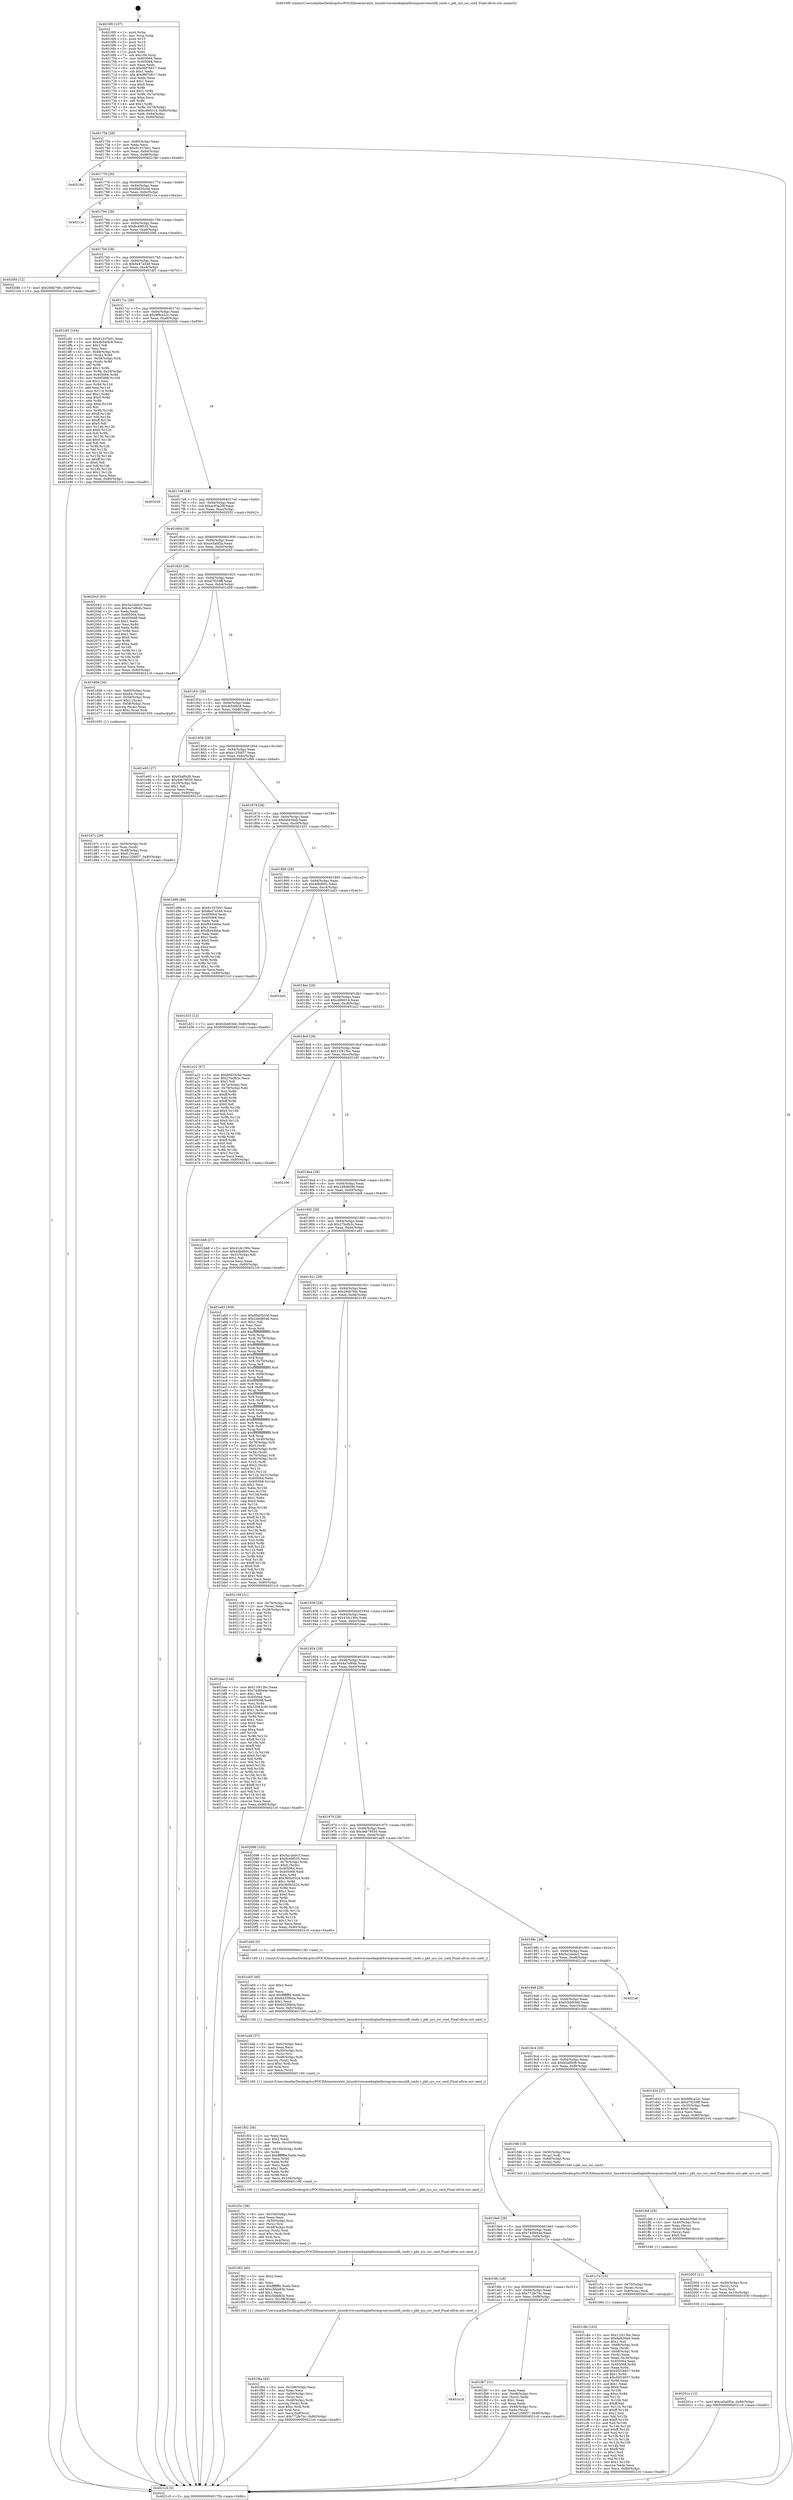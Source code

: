 digraph "0x4016f0" {
  label = "0x4016f0 (/mnt/c/Users/mathe/Desktop/tcc/POCII/binaries/extr_linuxdriversmediaplatformqcomvenushfi_cmds.c_pkt_sys_ssr_cmd_Final-ollvm.out::main(0))"
  labelloc = "t"
  node[shape=record]

  Entry [label="",width=0.3,height=0.3,shape=circle,fillcolor=black,style=filled]
  "0x40175b" [label="{
     0x40175b [29]\l
     | [instrs]\l
     &nbsp;&nbsp;0x40175b \<+3\>: mov -0x80(%rbp),%eax\l
     &nbsp;&nbsp;0x40175e \<+2\>: mov %eax,%ecx\l
     &nbsp;&nbsp;0x401760 \<+6\>: sub $0x81337b01,%ecx\l
     &nbsp;&nbsp;0x401766 \<+6\>: mov %eax,-0x94(%rbp)\l
     &nbsp;&nbsp;0x40176c \<+6\>: mov %ecx,-0x98(%rbp)\l
     &nbsp;&nbsp;0x401772 \<+6\>: je 000000000040218d \<main+0xa9d\>\l
  }"]
  "0x40218d" [label="{
     0x40218d\l
  }", style=dashed]
  "0x401778" [label="{
     0x401778 [28]\l
     | [instrs]\l
     &nbsp;&nbsp;0x401778 \<+5\>: jmp 000000000040177d \<main+0x8d\>\l
     &nbsp;&nbsp;0x40177d \<+6\>: mov -0x94(%rbp),%eax\l
     &nbsp;&nbsp;0x401783 \<+5\>: sub $0x89d35c0d,%eax\l
     &nbsp;&nbsp;0x401788 \<+6\>: mov %eax,-0x9c(%rbp)\l
     &nbsp;&nbsp;0x40178e \<+6\>: je 000000000040211e \<main+0xa2e\>\l
  }"]
  Exit [label="",width=0.3,height=0.3,shape=circle,fillcolor=black,style=filled,peripheries=2]
  "0x40211e" [label="{
     0x40211e\l
  }", style=dashed]
  "0x401794" [label="{
     0x401794 [28]\l
     | [instrs]\l
     &nbsp;&nbsp;0x401794 \<+5\>: jmp 0000000000401799 \<main+0xa9\>\l
     &nbsp;&nbsp;0x401799 \<+6\>: mov -0x94(%rbp),%eax\l
     &nbsp;&nbsp;0x40179f \<+5\>: sub $0x8c49f535,%eax\l
     &nbsp;&nbsp;0x4017a4 \<+6\>: mov %eax,-0xa0(%rbp)\l
     &nbsp;&nbsp;0x4017aa \<+6\>: je 00000000004020fd \<main+0xa0d\>\l
  }"]
  "0x40201a" [label="{
     0x40201a [12]\l
     | [instrs]\l
     &nbsp;&nbsp;0x40201a \<+7\>: movl $0xce5a0f2a,-0x80(%rbp)\l
     &nbsp;&nbsp;0x402021 \<+5\>: jmp 00000000004021c0 \<main+0xad0\>\l
  }"]
  "0x4020fd" [label="{
     0x4020fd [12]\l
     | [instrs]\l
     &nbsp;&nbsp;0x4020fd \<+7\>: movl $0x29db76fc,-0x80(%rbp)\l
     &nbsp;&nbsp;0x402104 \<+5\>: jmp 00000000004021c0 \<main+0xad0\>\l
  }"]
  "0x4017b0" [label="{
     0x4017b0 [28]\l
     | [instrs]\l
     &nbsp;&nbsp;0x4017b0 \<+5\>: jmp 00000000004017b5 \<main+0xc5\>\l
     &nbsp;&nbsp;0x4017b5 \<+6\>: mov -0x94(%rbp),%eax\l
     &nbsp;&nbsp;0x4017bb \<+5\>: sub $0x8e47a548,%eax\l
     &nbsp;&nbsp;0x4017c0 \<+6\>: mov %eax,-0xa4(%rbp)\l
     &nbsp;&nbsp;0x4017c6 \<+6\>: je 0000000000401df1 \<main+0x701\>\l
  }"]
  "0x402005" [label="{
     0x402005 [21]\l
     | [instrs]\l
     &nbsp;&nbsp;0x402005 \<+4\>: mov -0x50(%rbp),%rcx\l
     &nbsp;&nbsp;0x402009 \<+3\>: mov (%rcx),%rcx\l
     &nbsp;&nbsp;0x40200c \<+3\>: mov %rcx,%rdi\l
     &nbsp;&nbsp;0x40200f \<+6\>: mov %eax,-0x10c(%rbp)\l
     &nbsp;&nbsp;0x402015 \<+5\>: call 0000000000401030 \<free@plt\>\l
     | [calls]\l
     &nbsp;&nbsp;0x401030 \{1\} (unknown)\l
  }"]
  "0x401df1" [label="{
     0x401df1 [164]\l
     | [instrs]\l
     &nbsp;&nbsp;0x401df1 \<+5\>: mov $0x81337b01,%eax\l
     &nbsp;&nbsp;0x401df6 \<+5\>: mov $0xdb54f4c8,%ecx\l
     &nbsp;&nbsp;0x401dfb \<+2\>: mov $0x1,%dl\l
     &nbsp;&nbsp;0x401dfd \<+2\>: xor %esi,%esi\l
     &nbsp;&nbsp;0x401dff \<+4\>: mov -0x48(%rbp),%rdi\l
     &nbsp;&nbsp;0x401e03 \<+3\>: mov (%rdi),%r8d\l
     &nbsp;&nbsp;0x401e06 \<+4\>: mov -0x58(%rbp),%rdi\l
     &nbsp;&nbsp;0x401e0a \<+3\>: cmp (%rdi),%r8d\l
     &nbsp;&nbsp;0x401e0d \<+4\>: setl %r9b\l
     &nbsp;&nbsp;0x401e11 \<+4\>: and $0x1,%r9b\l
     &nbsp;&nbsp;0x401e15 \<+4\>: mov %r9b,-0x29(%rbp)\l
     &nbsp;&nbsp;0x401e19 \<+8\>: mov 0x405064,%r8d\l
     &nbsp;&nbsp;0x401e21 \<+8\>: mov 0x405068,%r10d\l
     &nbsp;&nbsp;0x401e29 \<+3\>: sub $0x1,%esi\l
     &nbsp;&nbsp;0x401e2c \<+3\>: mov %r8d,%r11d\l
     &nbsp;&nbsp;0x401e2f \<+3\>: add %esi,%r11d\l
     &nbsp;&nbsp;0x401e32 \<+4\>: imul %r11d,%r8d\l
     &nbsp;&nbsp;0x401e36 \<+4\>: and $0x1,%r8d\l
     &nbsp;&nbsp;0x401e3a \<+4\>: cmp $0x0,%r8d\l
     &nbsp;&nbsp;0x401e3e \<+4\>: sete %r9b\l
     &nbsp;&nbsp;0x401e42 \<+4\>: cmp $0xa,%r10d\l
     &nbsp;&nbsp;0x401e46 \<+3\>: setl %bl\l
     &nbsp;&nbsp;0x401e49 \<+3\>: mov %r9b,%r14b\l
     &nbsp;&nbsp;0x401e4c \<+4\>: xor $0xff,%r14b\l
     &nbsp;&nbsp;0x401e50 \<+3\>: mov %bl,%r15b\l
     &nbsp;&nbsp;0x401e53 \<+4\>: xor $0xff,%r15b\l
     &nbsp;&nbsp;0x401e57 \<+3\>: xor $0x0,%dl\l
     &nbsp;&nbsp;0x401e5a \<+3\>: mov %r14b,%r12b\l
     &nbsp;&nbsp;0x401e5d \<+4\>: and $0x0,%r12b\l
     &nbsp;&nbsp;0x401e61 \<+3\>: and %dl,%r9b\l
     &nbsp;&nbsp;0x401e64 \<+3\>: mov %r15b,%r13b\l
     &nbsp;&nbsp;0x401e67 \<+4\>: and $0x0,%r13b\l
     &nbsp;&nbsp;0x401e6b \<+2\>: and %dl,%bl\l
     &nbsp;&nbsp;0x401e6d \<+3\>: or %r9b,%r12b\l
     &nbsp;&nbsp;0x401e70 \<+3\>: or %bl,%r13b\l
     &nbsp;&nbsp;0x401e73 \<+3\>: xor %r13b,%r12b\l
     &nbsp;&nbsp;0x401e76 \<+3\>: or %r15b,%r14b\l
     &nbsp;&nbsp;0x401e79 \<+4\>: xor $0xff,%r14b\l
     &nbsp;&nbsp;0x401e7d \<+3\>: or $0x0,%dl\l
     &nbsp;&nbsp;0x401e80 \<+3\>: and %dl,%r14b\l
     &nbsp;&nbsp;0x401e83 \<+3\>: or %r14b,%r12b\l
     &nbsp;&nbsp;0x401e86 \<+4\>: test $0x1,%r12b\l
     &nbsp;&nbsp;0x401e8a \<+3\>: cmovne %ecx,%eax\l
     &nbsp;&nbsp;0x401e8d \<+3\>: mov %eax,-0x80(%rbp)\l
     &nbsp;&nbsp;0x401e90 \<+5\>: jmp 00000000004021c0 \<main+0xad0\>\l
  }"]
  "0x4017cc" [label="{
     0x4017cc [28]\l
     | [instrs]\l
     &nbsp;&nbsp;0x4017cc \<+5\>: jmp 00000000004017d1 \<main+0xe1\>\l
     &nbsp;&nbsp;0x4017d1 \<+6\>: mov -0x94(%rbp),%eax\l
     &nbsp;&nbsp;0x4017d7 \<+5\>: sub $0x9f9ca22c,%eax\l
     &nbsp;&nbsp;0x4017dc \<+6\>: mov %eax,-0xa8(%rbp)\l
     &nbsp;&nbsp;0x4017e2 \<+6\>: je 0000000000402026 \<main+0x936\>\l
  }"]
  "0x401fe8" [label="{
     0x401fe8 [29]\l
     | [instrs]\l
     &nbsp;&nbsp;0x401fe8 \<+10\>: movabs $0x4030b6,%rdi\l
     &nbsp;&nbsp;0x401ff2 \<+4\>: mov -0x40(%rbp),%rcx\l
     &nbsp;&nbsp;0x401ff6 \<+2\>: mov %eax,(%rcx)\l
     &nbsp;&nbsp;0x401ff8 \<+4\>: mov -0x40(%rbp),%rcx\l
     &nbsp;&nbsp;0x401ffc \<+2\>: mov (%rcx),%esi\l
     &nbsp;&nbsp;0x401ffe \<+2\>: mov $0x0,%al\l
     &nbsp;&nbsp;0x402000 \<+5\>: call 0000000000401040 \<printf@plt\>\l
     | [calls]\l
     &nbsp;&nbsp;0x401040 \{1\} (unknown)\l
  }"]
  "0x402026" [label="{
     0x402026\l
  }", style=dashed]
  "0x4017e8" [label="{
     0x4017e8 [28]\l
     | [instrs]\l
     &nbsp;&nbsp;0x4017e8 \<+5\>: jmp 00000000004017ed \<main+0xfd\>\l
     &nbsp;&nbsp;0x4017ed \<+6\>: mov -0x94(%rbp),%eax\l
     &nbsp;&nbsp;0x4017f3 \<+5\>: sub $0xac83a20f,%eax\l
     &nbsp;&nbsp;0x4017f8 \<+6\>: mov %eax,-0xac(%rbp)\l
     &nbsp;&nbsp;0x4017fe \<+6\>: je 0000000000402032 \<main+0x942\>\l
  }"]
  "0x401a18" [label="{
     0x401a18\l
  }", style=dashed]
  "0x402032" [label="{
     0x402032\l
  }", style=dashed]
  "0x401804" [label="{
     0x401804 [28]\l
     | [instrs]\l
     &nbsp;&nbsp;0x401804 \<+5\>: jmp 0000000000401809 \<main+0x119\>\l
     &nbsp;&nbsp;0x401809 \<+6\>: mov -0x94(%rbp),%eax\l
     &nbsp;&nbsp;0x40180f \<+5\>: sub $0xce5a0f2a,%eax\l
     &nbsp;&nbsp;0x401814 \<+6\>: mov %eax,-0xb0(%rbp)\l
     &nbsp;&nbsp;0x40181a \<+6\>: je 0000000000402043 \<main+0x953\>\l
  }"]
  "0x401fb7" [label="{
     0x401fb7 [31]\l
     | [instrs]\l
     &nbsp;&nbsp;0x401fb7 \<+2\>: xor %eax,%eax\l
     &nbsp;&nbsp;0x401fb9 \<+4\>: mov -0x48(%rbp),%rcx\l
     &nbsp;&nbsp;0x401fbd \<+2\>: mov (%rcx),%edx\l
     &nbsp;&nbsp;0x401fbf \<+3\>: sub $0x1,%eax\l
     &nbsp;&nbsp;0x401fc2 \<+2\>: sub %eax,%edx\l
     &nbsp;&nbsp;0x401fc4 \<+4\>: mov -0x48(%rbp),%rcx\l
     &nbsp;&nbsp;0x401fc8 \<+2\>: mov %edx,(%rcx)\l
     &nbsp;&nbsp;0x401fca \<+7\>: movl $0xe125fd57,-0x80(%rbp)\l
     &nbsp;&nbsp;0x401fd1 \<+5\>: jmp 00000000004021c0 \<main+0xad0\>\l
  }"]
  "0x402043" [label="{
     0x402043 [83]\l
     | [instrs]\l
     &nbsp;&nbsp;0x402043 \<+5\>: mov $0x5a1da0c3,%eax\l
     &nbsp;&nbsp;0x402048 \<+5\>: mov $0x4a7ef64b,%ecx\l
     &nbsp;&nbsp;0x40204d \<+2\>: xor %edx,%edx\l
     &nbsp;&nbsp;0x40204f \<+7\>: mov 0x405064,%esi\l
     &nbsp;&nbsp;0x402056 \<+7\>: mov 0x405068,%edi\l
     &nbsp;&nbsp;0x40205d \<+3\>: sub $0x1,%edx\l
     &nbsp;&nbsp;0x402060 \<+3\>: mov %esi,%r8d\l
     &nbsp;&nbsp;0x402063 \<+3\>: add %edx,%r8d\l
     &nbsp;&nbsp;0x402066 \<+4\>: imul %r8d,%esi\l
     &nbsp;&nbsp;0x40206a \<+3\>: and $0x1,%esi\l
     &nbsp;&nbsp;0x40206d \<+3\>: cmp $0x0,%esi\l
     &nbsp;&nbsp;0x402070 \<+4\>: sete %r9b\l
     &nbsp;&nbsp;0x402074 \<+3\>: cmp $0xa,%edi\l
     &nbsp;&nbsp;0x402077 \<+4\>: setl %r10b\l
     &nbsp;&nbsp;0x40207b \<+3\>: mov %r9b,%r11b\l
     &nbsp;&nbsp;0x40207e \<+3\>: and %r10b,%r11b\l
     &nbsp;&nbsp;0x402081 \<+3\>: xor %r10b,%r9b\l
     &nbsp;&nbsp;0x402084 \<+3\>: or %r9b,%r11b\l
     &nbsp;&nbsp;0x402087 \<+4\>: test $0x1,%r11b\l
     &nbsp;&nbsp;0x40208b \<+3\>: cmovne %ecx,%eax\l
     &nbsp;&nbsp;0x40208e \<+3\>: mov %eax,-0x80(%rbp)\l
     &nbsp;&nbsp;0x402091 \<+5\>: jmp 00000000004021c0 \<main+0xad0\>\l
  }"]
  "0x401820" [label="{
     0x401820 [28]\l
     | [instrs]\l
     &nbsp;&nbsp;0x401820 \<+5\>: jmp 0000000000401825 \<main+0x135\>\l
     &nbsp;&nbsp;0x401825 \<+6\>: mov -0x94(%rbp),%eax\l
     &nbsp;&nbsp;0x40182b \<+5\>: sub $0xd7f259ff,%eax\l
     &nbsp;&nbsp;0x401830 \<+6\>: mov %eax,-0xb4(%rbp)\l
     &nbsp;&nbsp;0x401836 \<+6\>: je 0000000000401d58 \<main+0x668\>\l
  }"]
  "0x401f8a" [label="{
     0x401f8a [45]\l
     | [instrs]\l
     &nbsp;&nbsp;0x401f8a \<+6\>: mov -0x108(%rbp),%ecx\l
     &nbsp;&nbsp;0x401f90 \<+3\>: imul %eax,%ecx\l
     &nbsp;&nbsp;0x401f93 \<+4\>: mov -0x50(%rbp),%rsi\l
     &nbsp;&nbsp;0x401f97 \<+3\>: mov (%rsi),%rsi\l
     &nbsp;&nbsp;0x401f9a \<+4\>: mov -0x48(%rbp),%rdi\l
     &nbsp;&nbsp;0x401f9e \<+3\>: movslq (%rdi),%rdi\l
     &nbsp;&nbsp;0x401fa1 \<+4\>: imul $0xc,%rdi,%rdi\l
     &nbsp;&nbsp;0x401fa5 \<+3\>: add %rdi,%rsi\l
     &nbsp;&nbsp;0x401fa8 \<+3\>: mov %ecx,0x8(%rsi)\l
     &nbsp;&nbsp;0x401fab \<+7\>: movl $0x772fe74c,-0x80(%rbp)\l
     &nbsp;&nbsp;0x401fb2 \<+5\>: jmp 00000000004021c0 \<main+0xad0\>\l
  }"]
  "0x401d58" [label="{
     0x401d58 [36]\l
     | [instrs]\l
     &nbsp;&nbsp;0x401d58 \<+4\>: mov -0x60(%rbp),%rax\l
     &nbsp;&nbsp;0x401d5c \<+6\>: movl $0x64,(%rax)\l
     &nbsp;&nbsp;0x401d62 \<+4\>: mov -0x58(%rbp),%rax\l
     &nbsp;&nbsp;0x401d66 \<+6\>: movl $0x1,(%rax)\l
     &nbsp;&nbsp;0x401d6c \<+4\>: mov -0x58(%rbp),%rax\l
     &nbsp;&nbsp;0x401d70 \<+3\>: movslq (%rax),%rax\l
     &nbsp;&nbsp;0x401d73 \<+4\>: imul $0xc,%rax,%rdi\l
     &nbsp;&nbsp;0x401d77 \<+5\>: call 0000000000401050 \<malloc@plt\>\l
     | [calls]\l
     &nbsp;&nbsp;0x401050 \{1\} (unknown)\l
  }"]
  "0x40183c" [label="{
     0x40183c [28]\l
     | [instrs]\l
     &nbsp;&nbsp;0x40183c \<+5\>: jmp 0000000000401841 \<main+0x151\>\l
     &nbsp;&nbsp;0x401841 \<+6\>: mov -0x94(%rbp),%eax\l
     &nbsp;&nbsp;0x401847 \<+5\>: sub $0xdb54f4c8,%eax\l
     &nbsp;&nbsp;0x40184c \<+6\>: mov %eax,-0xb8(%rbp)\l
     &nbsp;&nbsp;0x401852 \<+6\>: je 0000000000401e95 \<main+0x7a5\>\l
  }"]
  "0x401f62" [label="{
     0x401f62 [40]\l
     | [instrs]\l
     &nbsp;&nbsp;0x401f62 \<+5\>: mov $0x2,%ecx\l
     &nbsp;&nbsp;0x401f67 \<+1\>: cltd\l
     &nbsp;&nbsp;0x401f68 \<+2\>: idiv %ecx\l
     &nbsp;&nbsp;0x401f6a \<+6\>: imul $0xfffffffe,%edx,%ecx\l
     &nbsp;&nbsp;0x401f70 \<+6\>: add $0xc5fab83b,%ecx\l
     &nbsp;&nbsp;0x401f76 \<+3\>: add $0x1,%ecx\l
     &nbsp;&nbsp;0x401f79 \<+6\>: sub $0xc5fab83b,%ecx\l
     &nbsp;&nbsp;0x401f7f \<+6\>: mov %ecx,-0x108(%rbp)\l
     &nbsp;&nbsp;0x401f85 \<+5\>: call 0000000000401160 \<next_i\>\l
     | [calls]\l
     &nbsp;&nbsp;0x401160 \{1\} (/mnt/c/Users/mathe/Desktop/tcc/POCII/binaries/extr_linuxdriversmediaplatformqcomvenushfi_cmds.c_pkt_sys_ssr_cmd_Final-ollvm.out::next_i)\l
  }"]
  "0x401e95" [label="{
     0x401e95 [27]\l
     | [instrs]\l
     &nbsp;&nbsp;0x401e95 \<+5\>: mov $0x65af0cf9,%eax\l
     &nbsp;&nbsp;0x401e9a \<+5\>: mov $0x4eb79550,%ecx\l
     &nbsp;&nbsp;0x401e9f \<+3\>: mov -0x29(%rbp),%dl\l
     &nbsp;&nbsp;0x401ea2 \<+3\>: test $0x1,%dl\l
     &nbsp;&nbsp;0x401ea5 \<+3\>: cmovne %ecx,%eax\l
     &nbsp;&nbsp;0x401ea8 \<+3\>: mov %eax,-0x80(%rbp)\l
     &nbsp;&nbsp;0x401eab \<+5\>: jmp 00000000004021c0 \<main+0xad0\>\l
  }"]
  "0x401858" [label="{
     0x401858 [28]\l
     | [instrs]\l
     &nbsp;&nbsp;0x401858 \<+5\>: jmp 000000000040185d \<main+0x16d\>\l
     &nbsp;&nbsp;0x40185d \<+6\>: mov -0x94(%rbp),%eax\l
     &nbsp;&nbsp;0x401863 \<+5\>: sub $0xe125fd57,%eax\l
     &nbsp;&nbsp;0x401868 \<+6\>: mov %eax,-0xbc(%rbp)\l
     &nbsp;&nbsp;0x40186e \<+6\>: je 0000000000401d99 \<main+0x6a9\>\l
  }"]
  "0x401f3c" [label="{
     0x401f3c [38]\l
     | [instrs]\l
     &nbsp;&nbsp;0x401f3c \<+6\>: mov -0x104(%rbp),%ecx\l
     &nbsp;&nbsp;0x401f42 \<+3\>: imul %eax,%ecx\l
     &nbsp;&nbsp;0x401f45 \<+4\>: mov -0x50(%rbp),%rsi\l
     &nbsp;&nbsp;0x401f49 \<+3\>: mov (%rsi),%rsi\l
     &nbsp;&nbsp;0x401f4c \<+4\>: mov -0x48(%rbp),%rdi\l
     &nbsp;&nbsp;0x401f50 \<+3\>: movslq (%rdi),%rdi\l
     &nbsp;&nbsp;0x401f53 \<+4\>: imul $0xc,%rdi,%rdi\l
     &nbsp;&nbsp;0x401f57 \<+3\>: add %rdi,%rsi\l
     &nbsp;&nbsp;0x401f5a \<+3\>: mov %ecx,0x4(%rsi)\l
     &nbsp;&nbsp;0x401f5d \<+5\>: call 0000000000401160 \<next_i\>\l
     | [calls]\l
     &nbsp;&nbsp;0x401160 \{1\} (/mnt/c/Users/mathe/Desktop/tcc/POCII/binaries/extr_linuxdriversmediaplatformqcomvenushfi_cmds.c_pkt_sys_ssr_cmd_Final-ollvm.out::next_i)\l
  }"]
  "0x401d99" [label="{
     0x401d99 [88]\l
     | [instrs]\l
     &nbsp;&nbsp;0x401d99 \<+5\>: mov $0x81337b01,%eax\l
     &nbsp;&nbsp;0x401d9e \<+5\>: mov $0x8e47a548,%ecx\l
     &nbsp;&nbsp;0x401da3 \<+7\>: mov 0x405064,%edx\l
     &nbsp;&nbsp;0x401daa \<+7\>: mov 0x405068,%esi\l
     &nbsp;&nbsp;0x401db1 \<+2\>: mov %edx,%edi\l
     &nbsp;&nbsp;0x401db3 \<+6\>: sub $0xf8444bba,%edi\l
     &nbsp;&nbsp;0x401db9 \<+3\>: sub $0x1,%edi\l
     &nbsp;&nbsp;0x401dbc \<+6\>: add $0xf8444bba,%edi\l
     &nbsp;&nbsp;0x401dc2 \<+3\>: imul %edi,%edx\l
     &nbsp;&nbsp;0x401dc5 \<+3\>: and $0x1,%edx\l
     &nbsp;&nbsp;0x401dc8 \<+3\>: cmp $0x0,%edx\l
     &nbsp;&nbsp;0x401dcb \<+4\>: sete %r8b\l
     &nbsp;&nbsp;0x401dcf \<+3\>: cmp $0xa,%esi\l
     &nbsp;&nbsp;0x401dd2 \<+4\>: setl %r9b\l
     &nbsp;&nbsp;0x401dd6 \<+3\>: mov %r8b,%r10b\l
     &nbsp;&nbsp;0x401dd9 \<+3\>: and %r9b,%r10b\l
     &nbsp;&nbsp;0x401ddc \<+3\>: xor %r9b,%r8b\l
     &nbsp;&nbsp;0x401ddf \<+3\>: or %r8b,%r10b\l
     &nbsp;&nbsp;0x401de2 \<+4\>: test $0x1,%r10b\l
     &nbsp;&nbsp;0x401de6 \<+3\>: cmovne %ecx,%eax\l
     &nbsp;&nbsp;0x401de9 \<+3\>: mov %eax,-0x80(%rbp)\l
     &nbsp;&nbsp;0x401dec \<+5\>: jmp 00000000004021c0 \<main+0xad0\>\l
  }"]
  "0x401874" [label="{
     0x401874 [28]\l
     | [instrs]\l
     &nbsp;&nbsp;0x401874 \<+5\>: jmp 0000000000401879 \<main+0x189\>\l
     &nbsp;&nbsp;0x401879 \<+6\>: mov -0x94(%rbp),%eax\l
     &nbsp;&nbsp;0x40187f \<+5\>: sub $0xfaf439a9,%eax\l
     &nbsp;&nbsp;0x401884 \<+6\>: mov %eax,-0xc0(%rbp)\l
     &nbsp;&nbsp;0x40188a \<+6\>: je 0000000000401d31 \<main+0x641\>\l
  }"]
  "0x401f02" [label="{
     0x401f02 [58]\l
     | [instrs]\l
     &nbsp;&nbsp;0x401f02 \<+2\>: xor %ecx,%ecx\l
     &nbsp;&nbsp;0x401f04 \<+5\>: mov $0x2,%edx\l
     &nbsp;&nbsp;0x401f09 \<+6\>: mov %edx,-0x100(%rbp)\l
     &nbsp;&nbsp;0x401f0f \<+1\>: cltd\l
     &nbsp;&nbsp;0x401f10 \<+7\>: mov -0x100(%rbp),%r8d\l
     &nbsp;&nbsp;0x401f17 \<+3\>: idiv %r8d\l
     &nbsp;&nbsp;0x401f1a \<+6\>: imul $0xfffffffe,%edx,%edx\l
     &nbsp;&nbsp;0x401f20 \<+3\>: mov %ecx,%r9d\l
     &nbsp;&nbsp;0x401f23 \<+3\>: sub %edx,%r9d\l
     &nbsp;&nbsp;0x401f26 \<+2\>: mov %ecx,%edx\l
     &nbsp;&nbsp;0x401f28 \<+3\>: sub $0x1,%edx\l
     &nbsp;&nbsp;0x401f2b \<+3\>: add %edx,%r9d\l
     &nbsp;&nbsp;0x401f2e \<+3\>: sub %r9d,%ecx\l
     &nbsp;&nbsp;0x401f31 \<+6\>: mov %ecx,-0x104(%rbp)\l
     &nbsp;&nbsp;0x401f37 \<+5\>: call 0000000000401160 \<next_i\>\l
     | [calls]\l
     &nbsp;&nbsp;0x401160 \{1\} (/mnt/c/Users/mathe/Desktop/tcc/POCII/binaries/extr_linuxdriversmediaplatformqcomvenushfi_cmds.c_pkt_sys_ssr_cmd_Final-ollvm.out::next_i)\l
  }"]
  "0x401d31" [label="{
     0x401d31 [12]\l
     | [instrs]\l
     &nbsp;&nbsp;0x401d31 \<+7\>: movl $0x62bb63dd,-0x80(%rbp)\l
     &nbsp;&nbsp;0x401d38 \<+5\>: jmp 00000000004021c0 \<main+0xad0\>\l
  }"]
  "0x401890" [label="{
     0x401890 [28]\l
     | [instrs]\l
     &nbsp;&nbsp;0x401890 \<+5\>: jmp 0000000000401895 \<main+0x1a5\>\l
     &nbsp;&nbsp;0x401895 \<+6\>: mov -0x94(%rbp),%eax\l
     &nbsp;&nbsp;0x40189b \<+5\>: sub $0x4dbd60c,%eax\l
     &nbsp;&nbsp;0x4018a0 \<+6\>: mov %eax,-0xc4(%rbp)\l
     &nbsp;&nbsp;0x4018a6 \<+6\>: je 0000000000401bd3 \<main+0x4e3\>\l
  }"]
  "0x401edd" [label="{
     0x401edd [37]\l
     | [instrs]\l
     &nbsp;&nbsp;0x401edd \<+6\>: mov -0xfc(%rbp),%ecx\l
     &nbsp;&nbsp;0x401ee3 \<+3\>: imul %eax,%ecx\l
     &nbsp;&nbsp;0x401ee6 \<+4\>: mov -0x50(%rbp),%rsi\l
     &nbsp;&nbsp;0x401eea \<+3\>: mov (%rsi),%rsi\l
     &nbsp;&nbsp;0x401eed \<+4\>: mov -0x48(%rbp),%rdi\l
     &nbsp;&nbsp;0x401ef1 \<+3\>: movslq (%rdi),%rdi\l
     &nbsp;&nbsp;0x401ef4 \<+4\>: imul $0xc,%rdi,%rdi\l
     &nbsp;&nbsp;0x401ef8 \<+3\>: add %rdi,%rsi\l
     &nbsp;&nbsp;0x401efb \<+2\>: mov %ecx,(%rsi)\l
     &nbsp;&nbsp;0x401efd \<+5\>: call 0000000000401160 \<next_i\>\l
     | [calls]\l
     &nbsp;&nbsp;0x401160 \{1\} (/mnt/c/Users/mathe/Desktop/tcc/POCII/binaries/extr_linuxdriversmediaplatformqcomvenushfi_cmds.c_pkt_sys_ssr_cmd_Final-ollvm.out::next_i)\l
  }"]
  "0x401bd3" [label="{
     0x401bd3\l
  }", style=dashed]
  "0x4018ac" [label="{
     0x4018ac [28]\l
     | [instrs]\l
     &nbsp;&nbsp;0x4018ac \<+5\>: jmp 00000000004018b1 \<main+0x1c1\>\l
     &nbsp;&nbsp;0x4018b1 \<+6\>: mov -0x94(%rbp),%eax\l
     &nbsp;&nbsp;0x4018b7 \<+5\>: sub $0xcd66014,%eax\l
     &nbsp;&nbsp;0x4018bc \<+6\>: mov %eax,-0xc8(%rbp)\l
     &nbsp;&nbsp;0x4018c2 \<+6\>: je 0000000000401a22 \<main+0x332\>\l
  }"]
  "0x401eb5" [label="{
     0x401eb5 [40]\l
     | [instrs]\l
     &nbsp;&nbsp;0x401eb5 \<+5\>: mov $0x2,%ecx\l
     &nbsp;&nbsp;0x401eba \<+1\>: cltd\l
     &nbsp;&nbsp;0x401ebb \<+2\>: idiv %ecx\l
     &nbsp;&nbsp;0x401ebd \<+6\>: imul $0xfffffffe,%edx,%ecx\l
     &nbsp;&nbsp;0x401ec3 \<+6\>: sub $0x6d339b0a,%ecx\l
     &nbsp;&nbsp;0x401ec9 \<+3\>: add $0x1,%ecx\l
     &nbsp;&nbsp;0x401ecc \<+6\>: add $0x6d339b0a,%ecx\l
     &nbsp;&nbsp;0x401ed2 \<+6\>: mov %ecx,-0xfc(%rbp)\l
     &nbsp;&nbsp;0x401ed8 \<+5\>: call 0000000000401160 \<next_i\>\l
     | [calls]\l
     &nbsp;&nbsp;0x401160 \{1\} (/mnt/c/Users/mathe/Desktop/tcc/POCII/binaries/extr_linuxdriversmediaplatformqcomvenushfi_cmds.c_pkt_sys_ssr_cmd_Final-ollvm.out::next_i)\l
  }"]
  "0x401a22" [label="{
     0x401a22 [97]\l
     | [instrs]\l
     &nbsp;&nbsp;0x401a22 \<+5\>: mov $0x89d35c0d,%eax\l
     &nbsp;&nbsp;0x401a27 \<+5\>: mov $0x27bcfb3c,%ecx\l
     &nbsp;&nbsp;0x401a2c \<+2\>: mov $0x1,%dl\l
     &nbsp;&nbsp;0x401a2e \<+4\>: mov -0x7a(%rbp),%sil\l
     &nbsp;&nbsp;0x401a32 \<+4\>: mov -0x79(%rbp),%dil\l
     &nbsp;&nbsp;0x401a36 \<+3\>: mov %sil,%r8b\l
     &nbsp;&nbsp;0x401a39 \<+4\>: xor $0xff,%r8b\l
     &nbsp;&nbsp;0x401a3d \<+3\>: mov %dil,%r9b\l
     &nbsp;&nbsp;0x401a40 \<+4\>: xor $0xff,%r9b\l
     &nbsp;&nbsp;0x401a44 \<+3\>: xor $0x0,%dl\l
     &nbsp;&nbsp;0x401a47 \<+3\>: mov %r8b,%r10b\l
     &nbsp;&nbsp;0x401a4a \<+4\>: and $0x0,%r10b\l
     &nbsp;&nbsp;0x401a4e \<+3\>: and %dl,%sil\l
     &nbsp;&nbsp;0x401a51 \<+3\>: mov %r9b,%r11b\l
     &nbsp;&nbsp;0x401a54 \<+4\>: and $0x0,%r11b\l
     &nbsp;&nbsp;0x401a58 \<+3\>: and %dl,%dil\l
     &nbsp;&nbsp;0x401a5b \<+3\>: or %sil,%r10b\l
     &nbsp;&nbsp;0x401a5e \<+3\>: or %dil,%r11b\l
     &nbsp;&nbsp;0x401a61 \<+3\>: xor %r11b,%r10b\l
     &nbsp;&nbsp;0x401a64 \<+3\>: or %r9b,%r8b\l
     &nbsp;&nbsp;0x401a67 \<+4\>: xor $0xff,%r8b\l
     &nbsp;&nbsp;0x401a6b \<+3\>: or $0x0,%dl\l
     &nbsp;&nbsp;0x401a6e \<+3\>: and %dl,%r8b\l
     &nbsp;&nbsp;0x401a71 \<+3\>: or %r8b,%r10b\l
     &nbsp;&nbsp;0x401a74 \<+4\>: test $0x1,%r10b\l
     &nbsp;&nbsp;0x401a78 \<+3\>: cmovne %ecx,%eax\l
     &nbsp;&nbsp;0x401a7b \<+3\>: mov %eax,-0x80(%rbp)\l
     &nbsp;&nbsp;0x401a7e \<+5\>: jmp 00000000004021c0 \<main+0xad0\>\l
  }"]
  "0x4018c8" [label="{
     0x4018c8 [28]\l
     | [instrs]\l
     &nbsp;&nbsp;0x4018c8 \<+5\>: jmp 00000000004018cd \<main+0x1dd\>\l
     &nbsp;&nbsp;0x4018cd \<+6\>: mov -0x94(%rbp),%eax\l
     &nbsp;&nbsp;0x4018d3 \<+5\>: sub $0x11f413bc,%eax\l
     &nbsp;&nbsp;0x4018d8 \<+6\>: mov %eax,-0xcc(%rbp)\l
     &nbsp;&nbsp;0x4018de \<+6\>: je 0000000000402160 \<main+0xa70\>\l
  }"]
  "0x4021c0" [label="{
     0x4021c0 [5]\l
     | [instrs]\l
     &nbsp;&nbsp;0x4021c0 \<+5\>: jmp 000000000040175b \<main+0x6b\>\l
  }"]
  "0x4016f0" [label="{
     0x4016f0 [107]\l
     | [instrs]\l
     &nbsp;&nbsp;0x4016f0 \<+1\>: push %rbp\l
     &nbsp;&nbsp;0x4016f1 \<+3\>: mov %rsp,%rbp\l
     &nbsp;&nbsp;0x4016f4 \<+2\>: push %r15\l
     &nbsp;&nbsp;0x4016f6 \<+2\>: push %r14\l
     &nbsp;&nbsp;0x4016f8 \<+2\>: push %r13\l
     &nbsp;&nbsp;0x4016fa \<+2\>: push %r12\l
     &nbsp;&nbsp;0x4016fc \<+1\>: push %rbx\l
     &nbsp;&nbsp;0x4016fd \<+7\>: sub $0x108,%rsp\l
     &nbsp;&nbsp;0x401704 \<+7\>: mov 0x405064,%eax\l
     &nbsp;&nbsp;0x40170b \<+7\>: mov 0x405068,%ecx\l
     &nbsp;&nbsp;0x401712 \<+2\>: mov %eax,%edx\l
     &nbsp;&nbsp;0x401714 \<+6\>: sub $0x96f70617,%edx\l
     &nbsp;&nbsp;0x40171a \<+3\>: sub $0x1,%edx\l
     &nbsp;&nbsp;0x40171d \<+6\>: add $0x96f70617,%edx\l
     &nbsp;&nbsp;0x401723 \<+3\>: imul %edx,%eax\l
     &nbsp;&nbsp;0x401726 \<+3\>: and $0x1,%eax\l
     &nbsp;&nbsp;0x401729 \<+3\>: cmp $0x0,%eax\l
     &nbsp;&nbsp;0x40172c \<+4\>: sete %r8b\l
     &nbsp;&nbsp;0x401730 \<+4\>: and $0x1,%r8b\l
     &nbsp;&nbsp;0x401734 \<+4\>: mov %r8b,-0x7a(%rbp)\l
     &nbsp;&nbsp;0x401738 \<+3\>: cmp $0xa,%ecx\l
     &nbsp;&nbsp;0x40173b \<+4\>: setl %r8b\l
     &nbsp;&nbsp;0x40173f \<+4\>: and $0x1,%r8b\l
     &nbsp;&nbsp;0x401743 \<+4\>: mov %r8b,-0x79(%rbp)\l
     &nbsp;&nbsp;0x401747 \<+7\>: movl $0xcd66014,-0x80(%rbp)\l
     &nbsp;&nbsp;0x40174e \<+6\>: mov %edi,-0x84(%rbp)\l
     &nbsp;&nbsp;0x401754 \<+7\>: mov %rsi,-0x90(%rbp)\l
  }"]
  "0x401d7c" [label="{
     0x401d7c [29]\l
     | [instrs]\l
     &nbsp;&nbsp;0x401d7c \<+4\>: mov -0x50(%rbp),%rdi\l
     &nbsp;&nbsp;0x401d80 \<+3\>: mov %rax,(%rdi)\l
     &nbsp;&nbsp;0x401d83 \<+4\>: mov -0x48(%rbp),%rax\l
     &nbsp;&nbsp;0x401d87 \<+6\>: movl $0x0,(%rax)\l
     &nbsp;&nbsp;0x401d8d \<+7\>: movl $0xe125fd57,-0x80(%rbp)\l
     &nbsp;&nbsp;0x401d94 \<+5\>: jmp 00000000004021c0 \<main+0xad0\>\l
  }"]
  "0x402160" [label="{
     0x402160\l
  }", style=dashed]
  "0x4018e4" [label="{
     0x4018e4 [28]\l
     | [instrs]\l
     &nbsp;&nbsp;0x4018e4 \<+5\>: jmp 00000000004018e9 \<main+0x1f9\>\l
     &nbsp;&nbsp;0x4018e9 \<+6\>: mov -0x94(%rbp),%eax\l
     &nbsp;&nbsp;0x4018ef \<+5\>: sub $0x248d8046,%eax\l
     &nbsp;&nbsp;0x4018f4 \<+6\>: mov %eax,-0xd0(%rbp)\l
     &nbsp;&nbsp;0x4018fa \<+6\>: je 0000000000401bb8 \<main+0x4c8\>\l
  }"]
  "0x401c8e" [label="{
     0x401c8e [163]\l
     | [instrs]\l
     &nbsp;&nbsp;0x401c8e \<+5\>: mov $0x11f413bc,%ecx\l
     &nbsp;&nbsp;0x401c93 \<+5\>: mov $0xfaf439a9,%edx\l
     &nbsp;&nbsp;0x401c98 \<+3\>: mov $0x1,%sil\l
     &nbsp;&nbsp;0x401c9b \<+4\>: mov -0x68(%rbp),%rdi\l
     &nbsp;&nbsp;0x401c9f \<+2\>: mov %eax,(%rdi)\l
     &nbsp;&nbsp;0x401ca1 \<+4\>: mov -0x68(%rbp),%rdi\l
     &nbsp;&nbsp;0x401ca5 \<+2\>: mov (%rdi),%eax\l
     &nbsp;&nbsp;0x401ca7 \<+3\>: mov %eax,-0x30(%rbp)\l
     &nbsp;&nbsp;0x401caa \<+7\>: mov 0x405064,%eax\l
     &nbsp;&nbsp;0x401cb1 \<+8\>: mov 0x405068,%r8d\l
     &nbsp;&nbsp;0x401cb9 \<+3\>: mov %eax,%r9d\l
     &nbsp;&nbsp;0x401cbc \<+7\>: add $0xd5f1b937,%r9d\l
     &nbsp;&nbsp;0x401cc3 \<+4\>: sub $0x1,%r9d\l
     &nbsp;&nbsp;0x401cc7 \<+7\>: sub $0xd5f1b937,%r9d\l
     &nbsp;&nbsp;0x401cce \<+4\>: imul %r9d,%eax\l
     &nbsp;&nbsp;0x401cd2 \<+3\>: and $0x1,%eax\l
     &nbsp;&nbsp;0x401cd5 \<+3\>: cmp $0x0,%eax\l
     &nbsp;&nbsp;0x401cd8 \<+4\>: sete %r10b\l
     &nbsp;&nbsp;0x401cdc \<+4\>: cmp $0xa,%r8d\l
     &nbsp;&nbsp;0x401ce0 \<+4\>: setl %r11b\l
     &nbsp;&nbsp;0x401ce4 \<+3\>: mov %r10b,%bl\l
     &nbsp;&nbsp;0x401ce7 \<+3\>: xor $0xff,%bl\l
     &nbsp;&nbsp;0x401cea \<+3\>: mov %r11b,%r14b\l
     &nbsp;&nbsp;0x401ced \<+4\>: xor $0xff,%r14b\l
     &nbsp;&nbsp;0x401cf1 \<+4\>: xor $0x1,%sil\l
     &nbsp;&nbsp;0x401cf5 \<+3\>: mov %bl,%r15b\l
     &nbsp;&nbsp;0x401cf8 \<+4\>: and $0xff,%r15b\l
     &nbsp;&nbsp;0x401cfc \<+3\>: and %sil,%r10b\l
     &nbsp;&nbsp;0x401cff \<+3\>: mov %r14b,%r12b\l
     &nbsp;&nbsp;0x401d02 \<+4\>: and $0xff,%r12b\l
     &nbsp;&nbsp;0x401d06 \<+3\>: and %sil,%r11b\l
     &nbsp;&nbsp;0x401d09 \<+3\>: or %r10b,%r15b\l
     &nbsp;&nbsp;0x401d0c \<+3\>: or %r11b,%r12b\l
     &nbsp;&nbsp;0x401d0f \<+3\>: xor %r12b,%r15b\l
     &nbsp;&nbsp;0x401d12 \<+3\>: or %r14b,%bl\l
     &nbsp;&nbsp;0x401d15 \<+3\>: xor $0xff,%bl\l
     &nbsp;&nbsp;0x401d18 \<+4\>: or $0x1,%sil\l
     &nbsp;&nbsp;0x401d1c \<+3\>: and %sil,%bl\l
     &nbsp;&nbsp;0x401d1f \<+3\>: or %bl,%r15b\l
     &nbsp;&nbsp;0x401d22 \<+4\>: test $0x1,%r15b\l
     &nbsp;&nbsp;0x401d26 \<+3\>: cmovne %edx,%ecx\l
     &nbsp;&nbsp;0x401d29 \<+3\>: mov %ecx,-0x80(%rbp)\l
     &nbsp;&nbsp;0x401d2c \<+5\>: jmp 00000000004021c0 \<main+0xad0\>\l
  }"]
  "0x401bb8" [label="{
     0x401bb8 [27]\l
     | [instrs]\l
     &nbsp;&nbsp;0x401bb8 \<+5\>: mov $0x41dc190c,%eax\l
     &nbsp;&nbsp;0x401bbd \<+5\>: mov $0x4dbd60c,%ecx\l
     &nbsp;&nbsp;0x401bc2 \<+3\>: mov -0x31(%rbp),%dl\l
     &nbsp;&nbsp;0x401bc5 \<+3\>: test $0x1,%dl\l
     &nbsp;&nbsp;0x401bc8 \<+3\>: cmovne %ecx,%eax\l
     &nbsp;&nbsp;0x401bcb \<+3\>: mov %eax,-0x80(%rbp)\l
     &nbsp;&nbsp;0x401bce \<+5\>: jmp 00000000004021c0 \<main+0xad0\>\l
  }"]
  "0x401900" [label="{
     0x401900 [28]\l
     | [instrs]\l
     &nbsp;&nbsp;0x401900 \<+5\>: jmp 0000000000401905 \<main+0x215\>\l
     &nbsp;&nbsp;0x401905 \<+6\>: mov -0x94(%rbp),%eax\l
     &nbsp;&nbsp;0x40190b \<+5\>: sub $0x27bcfb3c,%eax\l
     &nbsp;&nbsp;0x401910 \<+6\>: mov %eax,-0xd4(%rbp)\l
     &nbsp;&nbsp;0x401916 \<+6\>: je 0000000000401a83 \<main+0x393\>\l
  }"]
  "0x4019fc" [label="{
     0x4019fc [28]\l
     | [instrs]\l
     &nbsp;&nbsp;0x4019fc \<+5\>: jmp 0000000000401a01 \<main+0x311\>\l
     &nbsp;&nbsp;0x401a01 \<+6\>: mov -0x94(%rbp),%eax\l
     &nbsp;&nbsp;0x401a07 \<+5\>: sub $0x772fe74c,%eax\l
     &nbsp;&nbsp;0x401a0c \<+6\>: mov %eax,-0xf8(%rbp)\l
     &nbsp;&nbsp;0x401a12 \<+6\>: je 0000000000401fb7 \<main+0x8c7\>\l
  }"]
  "0x401a83" [label="{
     0x401a83 [309]\l
     | [instrs]\l
     &nbsp;&nbsp;0x401a83 \<+5\>: mov $0x89d35c0d,%eax\l
     &nbsp;&nbsp;0x401a88 \<+5\>: mov $0x248d8046,%ecx\l
     &nbsp;&nbsp;0x401a8d \<+2\>: mov $0x1,%dl\l
     &nbsp;&nbsp;0x401a8f \<+2\>: xor %esi,%esi\l
     &nbsp;&nbsp;0x401a91 \<+3\>: mov %rsp,%rdi\l
     &nbsp;&nbsp;0x401a94 \<+4\>: add $0xfffffffffffffff0,%rdi\l
     &nbsp;&nbsp;0x401a98 \<+3\>: mov %rdi,%rsp\l
     &nbsp;&nbsp;0x401a9b \<+4\>: mov %rdi,-0x78(%rbp)\l
     &nbsp;&nbsp;0x401a9f \<+3\>: mov %rsp,%rdi\l
     &nbsp;&nbsp;0x401aa2 \<+4\>: add $0xfffffffffffffff0,%rdi\l
     &nbsp;&nbsp;0x401aa6 \<+3\>: mov %rdi,%rsp\l
     &nbsp;&nbsp;0x401aa9 \<+3\>: mov %rsp,%r8\l
     &nbsp;&nbsp;0x401aac \<+4\>: add $0xfffffffffffffff0,%r8\l
     &nbsp;&nbsp;0x401ab0 \<+3\>: mov %r8,%rsp\l
     &nbsp;&nbsp;0x401ab3 \<+4\>: mov %r8,-0x70(%rbp)\l
     &nbsp;&nbsp;0x401ab7 \<+3\>: mov %rsp,%r8\l
     &nbsp;&nbsp;0x401aba \<+4\>: add $0xfffffffffffffff0,%r8\l
     &nbsp;&nbsp;0x401abe \<+3\>: mov %r8,%rsp\l
     &nbsp;&nbsp;0x401ac1 \<+4\>: mov %r8,-0x68(%rbp)\l
     &nbsp;&nbsp;0x401ac5 \<+3\>: mov %rsp,%r8\l
     &nbsp;&nbsp;0x401ac8 \<+4\>: add $0xfffffffffffffff0,%r8\l
     &nbsp;&nbsp;0x401acc \<+3\>: mov %r8,%rsp\l
     &nbsp;&nbsp;0x401acf \<+4\>: mov %r8,-0x60(%rbp)\l
     &nbsp;&nbsp;0x401ad3 \<+3\>: mov %rsp,%r8\l
     &nbsp;&nbsp;0x401ad6 \<+4\>: add $0xfffffffffffffff0,%r8\l
     &nbsp;&nbsp;0x401ada \<+3\>: mov %r8,%rsp\l
     &nbsp;&nbsp;0x401add \<+4\>: mov %r8,-0x58(%rbp)\l
     &nbsp;&nbsp;0x401ae1 \<+3\>: mov %rsp,%r8\l
     &nbsp;&nbsp;0x401ae4 \<+4\>: add $0xfffffffffffffff0,%r8\l
     &nbsp;&nbsp;0x401ae8 \<+3\>: mov %r8,%rsp\l
     &nbsp;&nbsp;0x401aeb \<+4\>: mov %r8,-0x50(%rbp)\l
     &nbsp;&nbsp;0x401aef \<+3\>: mov %rsp,%r8\l
     &nbsp;&nbsp;0x401af2 \<+4\>: add $0xfffffffffffffff0,%r8\l
     &nbsp;&nbsp;0x401af6 \<+3\>: mov %r8,%rsp\l
     &nbsp;&nbsp;0x401af9 \<+4\>: mov %r8,-0x48(%rbp)\l
     &nbsp;&nbsp;0x401afd \<+3\>: mov %rsp,%r8\l
     &nbsp;&nbsp;0x401b00 \<+4\>: add $0xfffffffffffffff0,%r8\l
     &nbsp;&nbsp;0x401b04 \<+3\>: mov %r8,%rsp\l
     &nbsp;&nbsp;0x401b07 \<+4\>: mov %r8,-0x40(%rbp)\l
     &nbsp;&nbsp;0x401b0b \<+4\>: mov -0x78(%rbp),%r8\l
     &nbsp;&nbsp;0x401b0f \<+7\>: movl $0x0,(%r8)\l
     &nbsp;&nbsp;0x401b16 \<+7\>: mov -0x84(%rbp),%r9d\l
     &nbsp;&nbsp;0x401b1d \<+3\>: mov %r9d,(%rdi)\l
     &nbsp;&nbsp;0x401b20 \<+4\>: mov -0x70(%rbp),%r8\l
     &nbsp;&nbsp;0x401b24 \<+7\>: mov -0x90(%rbp),%r10\l
     &nbsp;&nbsp;0x401b2b \<+3\>: mov %r10,(%r8)\l
     &nbsp;&nbsp;0x401b2e \<+3\>: cmpl $0x2,(%rdi)\l
     &nbsp;&nbsp;0x401b31 \<+4\>: setne %r11b\l
     &nbsp;&nbsp;0x401b35 \<+4\>: and $0x1,%r11b\l
     &nbsp;&nbsp;0x401b39 \<+4\>: mov %r11b,-0x31(%rbp)\l
     &nbsp;&nbsp;0x401b3d \<+7\>: mov 0x405064,%ebx\l
     &nbsp;&nbsp;0x401b44 \<+8\>: mov 0x405068,%r14d\l
     &nbsp;&nbsp;0x401b4c \<+3\>: sub $0x1,%esi\l
     &nbsp;&nbsp;0x401b4f \<+3\>: mov %ebx,%r15d\l
     &nbsp;&nbsp;0x401b52 \<+3\>: add %esi,%r15d\l
     &nbsp;&nbsp;0x401b55 \<+4\>: imul %r15d,%ebx\l
     &nbsp;&nbsp;0x401b59 \<+3\>: and $0x1,%ebx\l
     &nbsp;&nbsp;0x401b5c \<+3\>: cmp $0x0,%ebx\l
     &nbsp;&nbsp;0x401b5f \<+4\>: sete %r11b\l
     &nbsp;&nbsp;0x401b63 \<+4\>: cmp $0xa,%r14d\l
     &nbsp;&nbsp;0x401b67 \<+4\>: setl %r12b\l
     &nbsp;&nbsp;0x401b6b \<+3\>: mov %r11b,%r13b\l
     &nbsp;&nbsp;0x401b6e \<+4\>: xor $0xff,%r13b\l
     &nbsp;&nbsp;0x401b72 \<+3\>: mov %r12b,%sil\l
     &nbsp;&nbsp;0x401b75 \<+4\>: xor $0xff,%sil\l
     &nbsp;&nbsp;0x401b79 \<+3\>: xor $0x0,%dl\l
     &nbsp;&nbsp;0x401b7c \<+3\>: mov %r13b,%dil\l
     &nbsp;&nbsp;0x401b7f \<+4\>: and $0x0,%dil\l
     &nbsp;&nbsp;0x401b83 \<+3\>: and %dl,%r11b\l
     &nbsp;&nbsp;0x401b86 \<+3\>: mov %sil,%r8b\l
     &nbsp;&nbsp;0x401b89 \<+4\>: and $0x0,%r8b\l
     &nbsp;&nbsp;0x401b8d \<+3\>: and %dl,%r12b\l
     &nbsp;&nbsp;0x401b90 \<+3\>: or %r11b,%dil\l
     &nbsp;&nbsp;0x401b93 \<+3\>: or %r12b,%r8b\l
     &nbsp;&nbsp;0x401b96 \<+3\>: xor %r8b,%dil\l
     &nbsp;&nbsp;0x401b99 \<+3\>: or %sil,%r13b\l
     &nbsp;&nbsp;0x401b9c \<+4\>: xor $0xff,%r13b\l
     &nbsp;&nbsp;0x401ba0 \<+3\>: or $0x0,%dl\l
     &nbsp;&nbsp;0x401ba3 \<+3\>: and %dl,%r13b\l
     &nbsp;&nbsp;0x401ba6 \<+3\>: or %r13b,%dil\l
     &nbsp;&nbsp;0x401ba9 \<+4\>: test $0x1,%dil\l
     &nbsp;&nbsp;0x401bad \<+3\>: cmovne %ecx,%eax\l
     &nbsp;&nbsp;0x401bb0 \<+3\>: mov %eax,-0x80(%rbp)\l
     &nbsp;&nbsp;0x401bb3 \<+5\>: jmp 00000000004021c0 \<main+0xad0\>\l
  }"]
  "0x40191c" [label="{
     0x40191c [28]\l
     | [instrs]\l
     &nbsp;&nbsp;0x40191c \<+5\>: jmp 0000000000401921 \<main+0x231\>\l
     &nbsp;&nbsp;0x401921 \<+6\>: mov -0x94(%rbp),%eax\l
     &nbsp;&nbsp;0x401927 \<+5\>: sub $0x29db76fc,%eax\l
     &nbsp;&nbsp;0x40192c \<+6\>: mov %eax,-0xd8(%rbp)\l
     &nbsp;&nbsp;0x401932 \<+6\>: je 0000000000402109 \<main+0xa19\>\l
  }"]
  "0x401c7e" [label="{
     0x401c7e [16]\l
     | [instrs]\l
     &nbsp;&nbsp;0x401c7e \<+4\>: mov -0x70(%rbp),%rax\l
     &nbsp;&nbsp;0x401c82 \<+3\>: mov (%rax),%rax\l
     &nbsp;&nbsp;0x401c85 \<+4\>: mov 0x8(%rax),%rdi\l
     &nbsp;&nbsp;0x401c89 \<+5\>: call 0000000000401060 \<atoi@plt\>\l
     | [calls]\l
     &nbsp;&nbsp;0x401060 \{1\} (unknown)\l
  }"]
  "0x4019e0" [label="{
     0x4019e0 [28]\l
     | [instrs]\l
     &nbsp;&nbsp;0x4019e0 \<+5\>: jmp 00000000004019e5 \<main+0x2f5\>\l
     &nbsp;&nbsp;0x4019e5 \<+6\>: mov -0x94(%rbp),%eax\l
     &nbsp;&nbsp;0x4019eb \<+5\>: sub $0x74dfd44e,%eax\l
     &nbsp;&nbsp;0x4019f0 \<+6\>: mov %eax,-0xf4(%rbp)\l
     &nbsp;&nbsp;0x4019f6 \<+6\>: je 0000000000401c7e \<main+0x58e\>\l
  }"]
  "0x402109" [label="{
     0x402109 [21]\l
     | [instrs]\l
     &nbsp;&nbsp;0x402109 \<+4\>: mov -0x78(%rbp),%rax\l
     &nbsp;&nbsp;0x40210d \<+2\>: mov (%rax),%eax\l
     &nbsp;&nbsp;0x40210f \<+4\>: lea -0x28(%rbp),%rsp\l
     &nbsp;&nbsp;0x402113 \<+1\>: pop %rbx\l
     &nbsp;&nbsp;0x402114 \<+2\>: pop %r12\l
     &nbsp;&nbsp;0x402116 \<+2\>: pop %r13\l
     &nbsp;&nbsp;0x402118 \<+2\>: pop %r14\l
     &nbsp;&nbsp;0x40211a \<+2\>: pop %r15\l
     &nbsp;&nbsp;0x40211c \<+1\>: pop %rbp\l
     &nbsp;&nbsp;0x40211d \<+1\>: ret\l
  }"]
  "0x401938" [label="{
     0x401938 [28]\l
     | [instrs]\l
     &nbsp;&nbsp;0x401938 \<+5\>: jmp 000000000040193d \<main+0x24d\>\l
     &nbsp;&nbsp;0x40193d \<+6\>: mov -0x94(%rbp),%eax\l
     &nbsp;&nbsp;0x401943 \<+5\>: sub $0x41dc190c,%eax\l
     &nbsp;&nbsp;0x401948 \<+6\>: mov %eax,-0xdc(%rbp)\l
     &nbsp;&nbsp;0x40194e \<+6\>: je 0000000000401bee \<main+0x4fe\>\l
  }"]
  "0x401fd6" [label="{
     0x401fd6 [18]\l
     | [instrs]\l
     &nbsp;&nbsp;0x401fd6 \<+4\>: mov -0x50(%rbp),%rax\l
     &nbsp;&nbsp;0x401fda \<+3\>: mov (%rax),%rdi\l
     &nbsp;&nbsp;0x401fdd \<+4\>: mov -0x60(%rbp),%rax\l
     &nbsp;&nbsp;0x401fe1 \<+2\>: mov (%rax),%esi\l
     &nbsp;&nbsp;0x401fe3 \<+5\>: call 00000000004015a0 \<pkt_sys_ssr_cmd\>\l
     | [calls]\l
     &nbsp;&nbsp;0x4015a0 \{1\} (/mnt/c/Users/mathe/Desktop/tcc/POCII/binaries/extr_linuxdriversmediaplatformqcomvenushfi_cmds.c_pkt_sys_ssr_cmd_Final-ollvm.out::pkt_sys_ssr_cmd)\l
  }"]
  "0x401bee" [label="{
     0x401bee [144]\l
     | [instrs]\l
     &nbsp;&nbsp;0x401bee \<+5\>: mov $0x11f413bc,%eax\l
     &nbsp;&nbsp;0x401bf3 \<+5\>: mov $0x74dfd44e,%ecx\l
     &nbsp;&nbsp;0x401bf8 \<+2\>: mov $0x1,%dl\l
     &nbsp;&nbsp;0x401bfa \<+7\>: mov 0x405064,%esi\l
     &nbsp;&nbsp;0x401c01 \<+7\>: mov 0x405068,%edi\l
     &nbsp;&nbsp;0x401c08 \<+3\>: mov %esi,%r8d\l
     &nbsp;&nbsp;0x401c0b \<+7\>: sub $0x32063c40,%r8d\l
     &nbsp;&nbsp;0x401c12 \<+4\>: sub $0x1,%r8d\l
     &nbsp;&nbsp;0x401c16 \<+7\>: add $0x32063c40,%r8d\l
     &nbsp;&nbsp;0x401c1d \<+4\>: imul %r8d,%esi\l
     &nbsp;&nbsp;0x401c21 \<+3\>: and $0x1,%esi\l
     &nbsp;&nbsp;0x401c24 \<+3\>: cmp $0x0,%esi\l
     &nbsp;&nbsp;0x401c27 \<+4\>: sete %r9b\l
     &nbsp;&nbsp;0x401c2b \<+3\>: cmp $0xa,%edi\l
     &nbsp;&nbsp;0x401c2e \<+4\>: setl %r10b\l
     &nbsp;&nbsp;0x401c32 \<+3\>: mov %r9b,%r11b\l
     &nbsp;&nbsp;0x401c35 \<+4\>: xor $0xff,%r11b\l
     &nbsp;&nbsp;0x401c39 \<+3\>: mov %r10b,%bl\l
     &nbsp;&nbsp;0x401c3c \<+3\>: xor $0xff,%bl\l
     &nbsp;&nbsp;0x401c3f \<+3\>: xor $0x0,%dl\l
     &nbsp;&nbsp;0x401c42 \<+3\>: mov %r11b,%r14b\l
     &nbsp;&nbsp;0x401c45 \<+4\>: and $0x0,%r14b\l
     &nbsp;&nbsp;0x401c49 \<+3\>: and %dl,%r9b\l
     &nbsp;&nbsp;0x401c4c \<+3\>: mov %bl,%r15b\l
     &nbsp;&nbsp;0x401c4f \<+4\>: and $0x0,%r15b\l
     &nbsp;&nbsp;0x401c53 \<+3\>: and %dl,%r10b\l
     &nbsp;&nbsp;0x401c56 \<+3\>: or %r9b,%r14b\l
     &nbsp;&nbsp;0x401c59 \<+3\>: or %r10b,%r15b\l
     &nbsp;&nbsp;0x401c5c \<+3\>: xor %r15b,%r14b\l
     &nbsp;&nbsp;0x401c5f \<+3\>: or %bl,%r11b\l
     &nbsp;&nbsp;0x401c62 \<+4\>: xor $0xff,%r11b\l
     &nbsp;&nbsp;0x401c66 \<+3\>: or $0x0,%dl\l
     &nbsp;&nbsp;0x401c69 \<+3\>: and %dl,%r11b\l
     &nbsp;&nbsp;0x401c6c \<+3\>: or %r11b,%r14b\l
     &nbsp;&nbsp;0x401c6f \<+4\>: test $0x1,%r14b\l
     &nbsp;&nbsp;0x401c73 \<+3\>: cmovne %ecx,%eax\l
     &nbsp;&nbsp;0x401c76 \<+3\>: mov %eax,-0x80(%rbp)\l
     &nbsp;&nbsp;0x401c79 \<+5\>: jmp 00000000004021c0 \<main+0xad0\>\l
  }"]
  "0x401954" [label="{
     0x401954 [28]\l
     | [instrs]\l
     &nbsp;&nbsp;0x401954 \<+5\>: jmp 0000000000401959 \<main+0x269\>\l
     &nbsp;&nbsp;0x401959 \<+6\>: mov -0x94(%rbp),%eax\l
     &nbsp;&nbsp;0x40195f \<+5\>: sub $0x4a7ef64b,%eax\l
     &nbsp;&nbsp;0x401964 \<+6\>: mov %eax,-0xe0(%rbp)\l
     &nbsp;&nbsp;0x40196a \<+6\>: je 0000000000402096 \<main+0x9a6\>\l
  }"]
  "0x4019c4" [label="{
     0x4019c4 [28]\l
     | [instrs]\l
     &nbsp;&nbsp;0x4019c4 \<+5\>: jmp 00000000004019c9 \<main+0x2d9\>\l
     &nbsp;&nbsp;0x4019c9 \<+6\>: mov -0x94(%rbp),%eax\l
     &nbsp;&nbsp;0x4019cf \<+5\>: sub $0x65af0cf9,%eax\l
     &nbsp;&nbsp;0x4019d4 \<+6\>: mov %eax,-0xf0(%rbp)\l
     &nbsp;&nbsp;0x4019da \<+6\>: je 0000000000401fd6 \<main+0x8e6\>\l
  }"]
  "0x402096" [label="{
     0x402096 [103]\l
     | [instrs]\l
     &nbsp;&nbsp;0x402096 \<+5\>: mov $0x5a1da0c3,%eax\l
     &nbsp;&nbsp;0x40209b \<+5\>: mov $0x8c49f535,%ecx\l
     &nbsp;&nbsp;0x4020a0 \<+4\>: mov -0x78(%rbp),%rdx\l
     &nbsp;&nbsp;0x4020a4 \<+6\>: movl $0x0,(%rdx)\l
     &nbsp;&nbsp;0x4020aa \<+7\>: mov 0x405064,%esi\l
     &nbsp;&nbsp;0x4020b1 \<+7\>: mov 0x405068,%edi\l
     &nbsp;&nbsp;0x4020b8 \<+3\>: mov %esi,%r8d\l
     &nbsp;&nbsp;0x4020bb \<+7\>: add $0x360b5524,%r8d\l
     &nbsp;&nbsp;0x4020c2 \<+4\>: sub $0x1,%r8d\l
     &nbsp;&nbsp;0x4020c6 \<+7\>: sub $0x360b5524,%r8d\l
     &nbsp;&nbsp;0x4020cd \<+4\>: imul %r8d,%esi\l
     &nbsp;&nbsp;0x4020d1 \<+3\>: and $0x1,%esi\l
     &nbsp;&nbsp;0x4020d4 \<+3\>: cmp $0x0,%esi\l
     &nbsp;&nbsp;0x4020d7 \<+4\>: sete %r9b\l
     &nbsp;&nbsp;0x4020db \<+3\>: cmp $0xa,%edi\l
     &nbsp;&nbsp;0x4020de \<+4\>: setl %r10b\l
     &nbsp;&nbsp;0x4020e2 \<+3\>: mov %r9b,%r11b\l
     &nbsp;&nbsp;0x4020e5 \<+3\>: and %r10b,%r11b\l
     &nbsp;&nbsp;0x4020e8 \<+3\>: xor %r10b,%r9b\l
     &nbsp;&nbsp;0x4020eb \<+3\>: or %r9b,%r11b\l
     &nbsp;&nbsp;0x4020ee \<+4\>: test $0x1,%r11b\l
     &nbsp;&nbsp;0x4020f2 \<+3\>: cmovne %ecx,%eax\l
     &nbsp;&nbsp;0x4020f5 \<+3\>: mov %eax,-0x80(%rbp)\l
     &nbsp;&nbsp;0x4020f8 \<+5\>: jmp 00000000004021c0 \<main+0xad0\>\l
  }"]
  "0x401970" [label="{
     0x401970 [28]\l
     | [instrs]\l
     &nbsp;&nbsp;0x401970 \<+5\>: jmp 0000000000401975 \<main+0x285\>\l
     &nbsp;&nbsp;0x401975 \<+6\>: mov -0x94(%rbp),%eax\l
     &nbsp;&nbsp;0x40197b \<+5\>: sub $0x4eb79550,%eax\l
     &nbsp;&nbsp;0x401980 \<+6\>: mov %eax,-0xe4(%rbp)\l
     &nbsp;&nbsp;0x401986 \<+6\>: je 0000000000401eb0 \<main+0x7c0\>\l
  }"]
  "0x401d3d" [label="{
     0x401d3d [27]\l
     | [instrs]\l
     &nbsp;&nbsp;0x401d3d \<+5\>: mov $0x9f9ca22c,%eax\l
     &nbsp;&nbsp;0x401d42 \<+5\>: mov $0xd7f259ff,%ecx\l
     &nbsp;&nbsp;0x401d47 \<+3\>: mov -0x30(%rbp),%edx\l
     &nbsp;&nbsp;0x401d4a \<+3\>: cmp $0x0,%edx\l
     &nbsp;&nbsp;0x401d4d \<+3\>: cmove %ecx,%eax\l
     &nbsp;&nbsp;0x401d50 \<+3\>: mov %eax,-0x80(%rbp)\l
     &nbsp;&nbsp;0x401d53 \<+5\>: jmp 00000000004021c0 \<main+0xad0\>\l
  }"]
  "0x401eb0" [label="{
     0x401eb0 [5]\l
     | [instrs]\l
     &nbsp;&nbsp;0x401eb0 \<+5\>: call 0000000000401160 \<next_i\>\l
     | [calls]\l
     &nbsp;&nbsp;0x401160 \{1\} (/mnt/c/Users/mathe/Desktop/tcc/POCII/binaries/extr_linuxdriversmediaplatformqcomvenushfi_cmds.c_pkt_sys_ssr_cmd_Final-ollvm.out::next_i)\l
  }"]
  "0x40198c" [label="{
     0x40198c [28]\l
     | [instrs]\l
     &nbsp;&nbsp;0x40198c \<+5\>: jmp 0000000000401991 \<main+0x2a1\>\l
     &nbsp;&nbsp;0x401991 \<+6\>: mov -0x94(%rbp),%eax\l
     &nbsp;&nbsp;0x401997 \<+5\>: sub $0x5a1da0c3,%eax\l
     &nbsp;&nbsp;0x40199c \<+6\>: mov %eax,-0xe8(%rbp)\l
     &nbsp;&nbsp;0x4019a2 \<+6\>: je 00000000004021af \<main+0xabf\>\l
  }"]
  "0x4019a8" [label="{
     0x4019a8 [28]\l
     | [instrs]\l
     &nbsp;&nbsp;0x4019a8 \<+5\>: jmp 00000000004019ad \<main+0x2bd\>\l
     &nbsp;&nbsp;0x4019ad \<+6\>: mov -0x94(%rbp),%eax\l
     &nbsp;&nbsp;0x4019b3 \<+5\>: sub $0x62bb63dd,%eax\l
     &nbsp;&nbsp;0x4019b8 \<+6\>: mov %eax,-0xec(%rbp)\l
     &nbsp;&nbsp;0x4019be \<+6\>: je 0000000000401d3d \<main+0x64d\>\l
  }"]
  "0x4021af" [label="{
     0x4021af\l
  }", style=dashed]
  Entry -> "0x4016f0" [label=" 1"]
  "0x40175b" -> "0x40218d" [label=" 0"]
  "0x40175b" -> "0x401778" [label=" 21"]
  "0x402109" -> Exit [label=" 1"]
  "0x401778" -> "0x40211e" [label=" 0"]
  "0x401778" -> "0x401794" [label=" 21"]
  "0x4020fd" -> "0x4021c0" [label=" 1"]
  "0x401794" -> "0x4020fd" [label=" 1"]
  "0x401794" -> "0x4017b0" [label=" 20"]
  "0x402096" -> "0x4021c0" [label=" 1"]
  "0x4017b0" -> "0x401df1" [label=" 2"]
  "0x4017b0" -> "0x4017cc" [label=" 18"]
  "0x402043" -> "0x4021c0" [label=" 1"]
  "0x4017cc" -> "0x402026" [label=" 0"]
  "0x4017cc" -> "0x4017e8" [label=" 18"]
  "0x40201a" -> "0x4021c0" [label=" 1"]
  "0x4017e8" -> "0x402032" [label=" 0"]
  "0x4017e8" -> "0x401804" [label=" 18"]
  "0x402005" -> "0x40201a" [label=" 1"]
  "0x401804" -> "0x402043" [label=" 1"]
  "0x401804" -> "0x401820" [label=" 17"]
  "0x401fe8" -> "0x402005" [label=" 1"]
  "0x401820" -> "0x401d58" [label=" 1"]
  "0x401820" -> "0x40183c" [label=" 16"]
  "0x401fb7" -> "0x4021c0" [label=" 1"]
  "0x40183c" -> "0x401e95" [label=" 2"]
  "0x40183c" -> "0x401858" [label=" 14"]
  "0x4019fc" -> "0x401a18" [label=" 0"]
  "0x401858" -> "0x401d99" [label=" 2"]
  "0x401858" -> "0x401874" [label=" 12"]
  "0x4019fc" -> "0x401fb7" [label=" 1"]
  "0x401874" -> "0x401d31" [label=" 1"]
  "0x401874" -> "0x401890" [label=" 11"]
  "0x401fd6" -> "0x401fe8" [label=" 1"]
  "0x401890" -> "0x401bd3" [label=" 0"]
  "0x401890" -> "0x4018ac" [label=" 11"]
  "0x401f8a" -> "0x4021c0" [label=" 1"]
  "0x4018ac" -> "0x401a22" [label=" 1"]
  "0x4018ac" -> "0x4018c8" [label=" 10"]
  "0x401a22" -> "0x4021c0" [label=" 1"]
  "0x4016f0" -> "0x40175b" [label=" 1"]
  "0x4021c0" -> "0x40175b" [label=" 20"]
  "0x401f62" -> "0x401f8a" [label=" 1"]
  "0x4018c8" -> "0x402160" [label=" 0"]
  "0x4018c8" -> "0x4018e4" [label=" 10"]
  "0x401f3c" -> "0x401f62" [label=" 1"]
  "0x4018e4" -> "0x401bb8" [label=" 1"]
  "0x4018e4" -> "0x401900" [label=" 9"]
  "0x401f02" -> "0x401f3c" [label=" 1"]
  "0x401900" -> "0x401a83" [label=" 1"]
  "0x401900" -> "0x40191c" [label=" 8"]
  "0x401edd" -> "0x401f02" [label=" 1"]
  "0x401a83" -> "0x4021c0" [label=" 1"]
  "0x401bb8" -> "0x4021c0" [label=" 1"]
  "0x401eb5" -> "0x401edd" [label=" 1"]
  "0x40191c" -> "0x402109" [label=" 1"]
  "0x40191c" -> "0x401938" [label=" 7"]
  "0x401e95" -> "0x4021c0" [label=" 2"]
  "0x401938" -> "0x401bee" [label=" 1"]
  "0x401938" -> "0x401954" [label=" 6"]
  "0x401bee" -> "0x4021c0" [label=" 1"]
  "0x401df1" -> "0x4021c0" [label=" 2"]
  "0x401954" -> "0x402096" [label=" 1"]
  "0x401954" -> "0x401970" [label=" 5"]
  "0x401d7c" -> "0x4021c0" [label=" 1"]
  "0x401970" -> "0x401eb0" [label=" 1"]
  "0x401970" -> "0x40198c" [label=" 4"]
  "0x401d58" -> "0x401d7c" [label=" 1"]
  "0x40198c" -> "0x4021af" [label=" 0"]
  "0x40198c" -> "0x4019a8" [label=" 4"]
  "0x401d3d" -> "0x4021c0" [label=" 1"]
  "0x4019a8" -> "0x401d3d" [label=" 1"]
  "0x4019a8" -> "0x4019c4" [label=" 3"]
  "0x401d99" -> "0x4021c0" [label=" 2"]
  "0x4019c4" -> "0x401fd6" [label=" 1"]
  "0x4019c4" -> "0x4019e0" [label=" 2"]
  "0x401eb0" -> "0x401eb5" [label=" 1"]
  "0x4019e0" -> "0x401c7e" [label=" 1"]
  "0x4019e0" -> "0x4019fc" [label=" 1"]
  "0x401c7e" -> "0x401c8e" [label=" 1"]
  "0x401c8e" -> "0x4021c0" [label=" 1"]
  "0x401d31" -> "0x4021c0" [label=" 1"]
}
